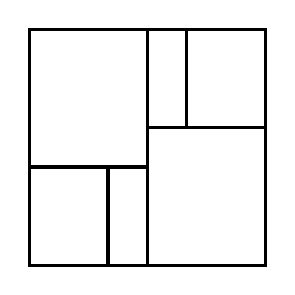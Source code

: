 \begin{tikzpicture}[very thick, scale=.5]
    \draw (0,5/2) rectangle (3,6);
    \draw (0,0) rectangle (2,5/2);
    \draw (2,0) rectangle (3,5/2);
    \draw (3,7/2) rectangle (4,6);
    \draw (4,7/2) rectangle (6,6);
    \draw (3,0) rectangle (6,7/2);
\end{tikzpicture}
